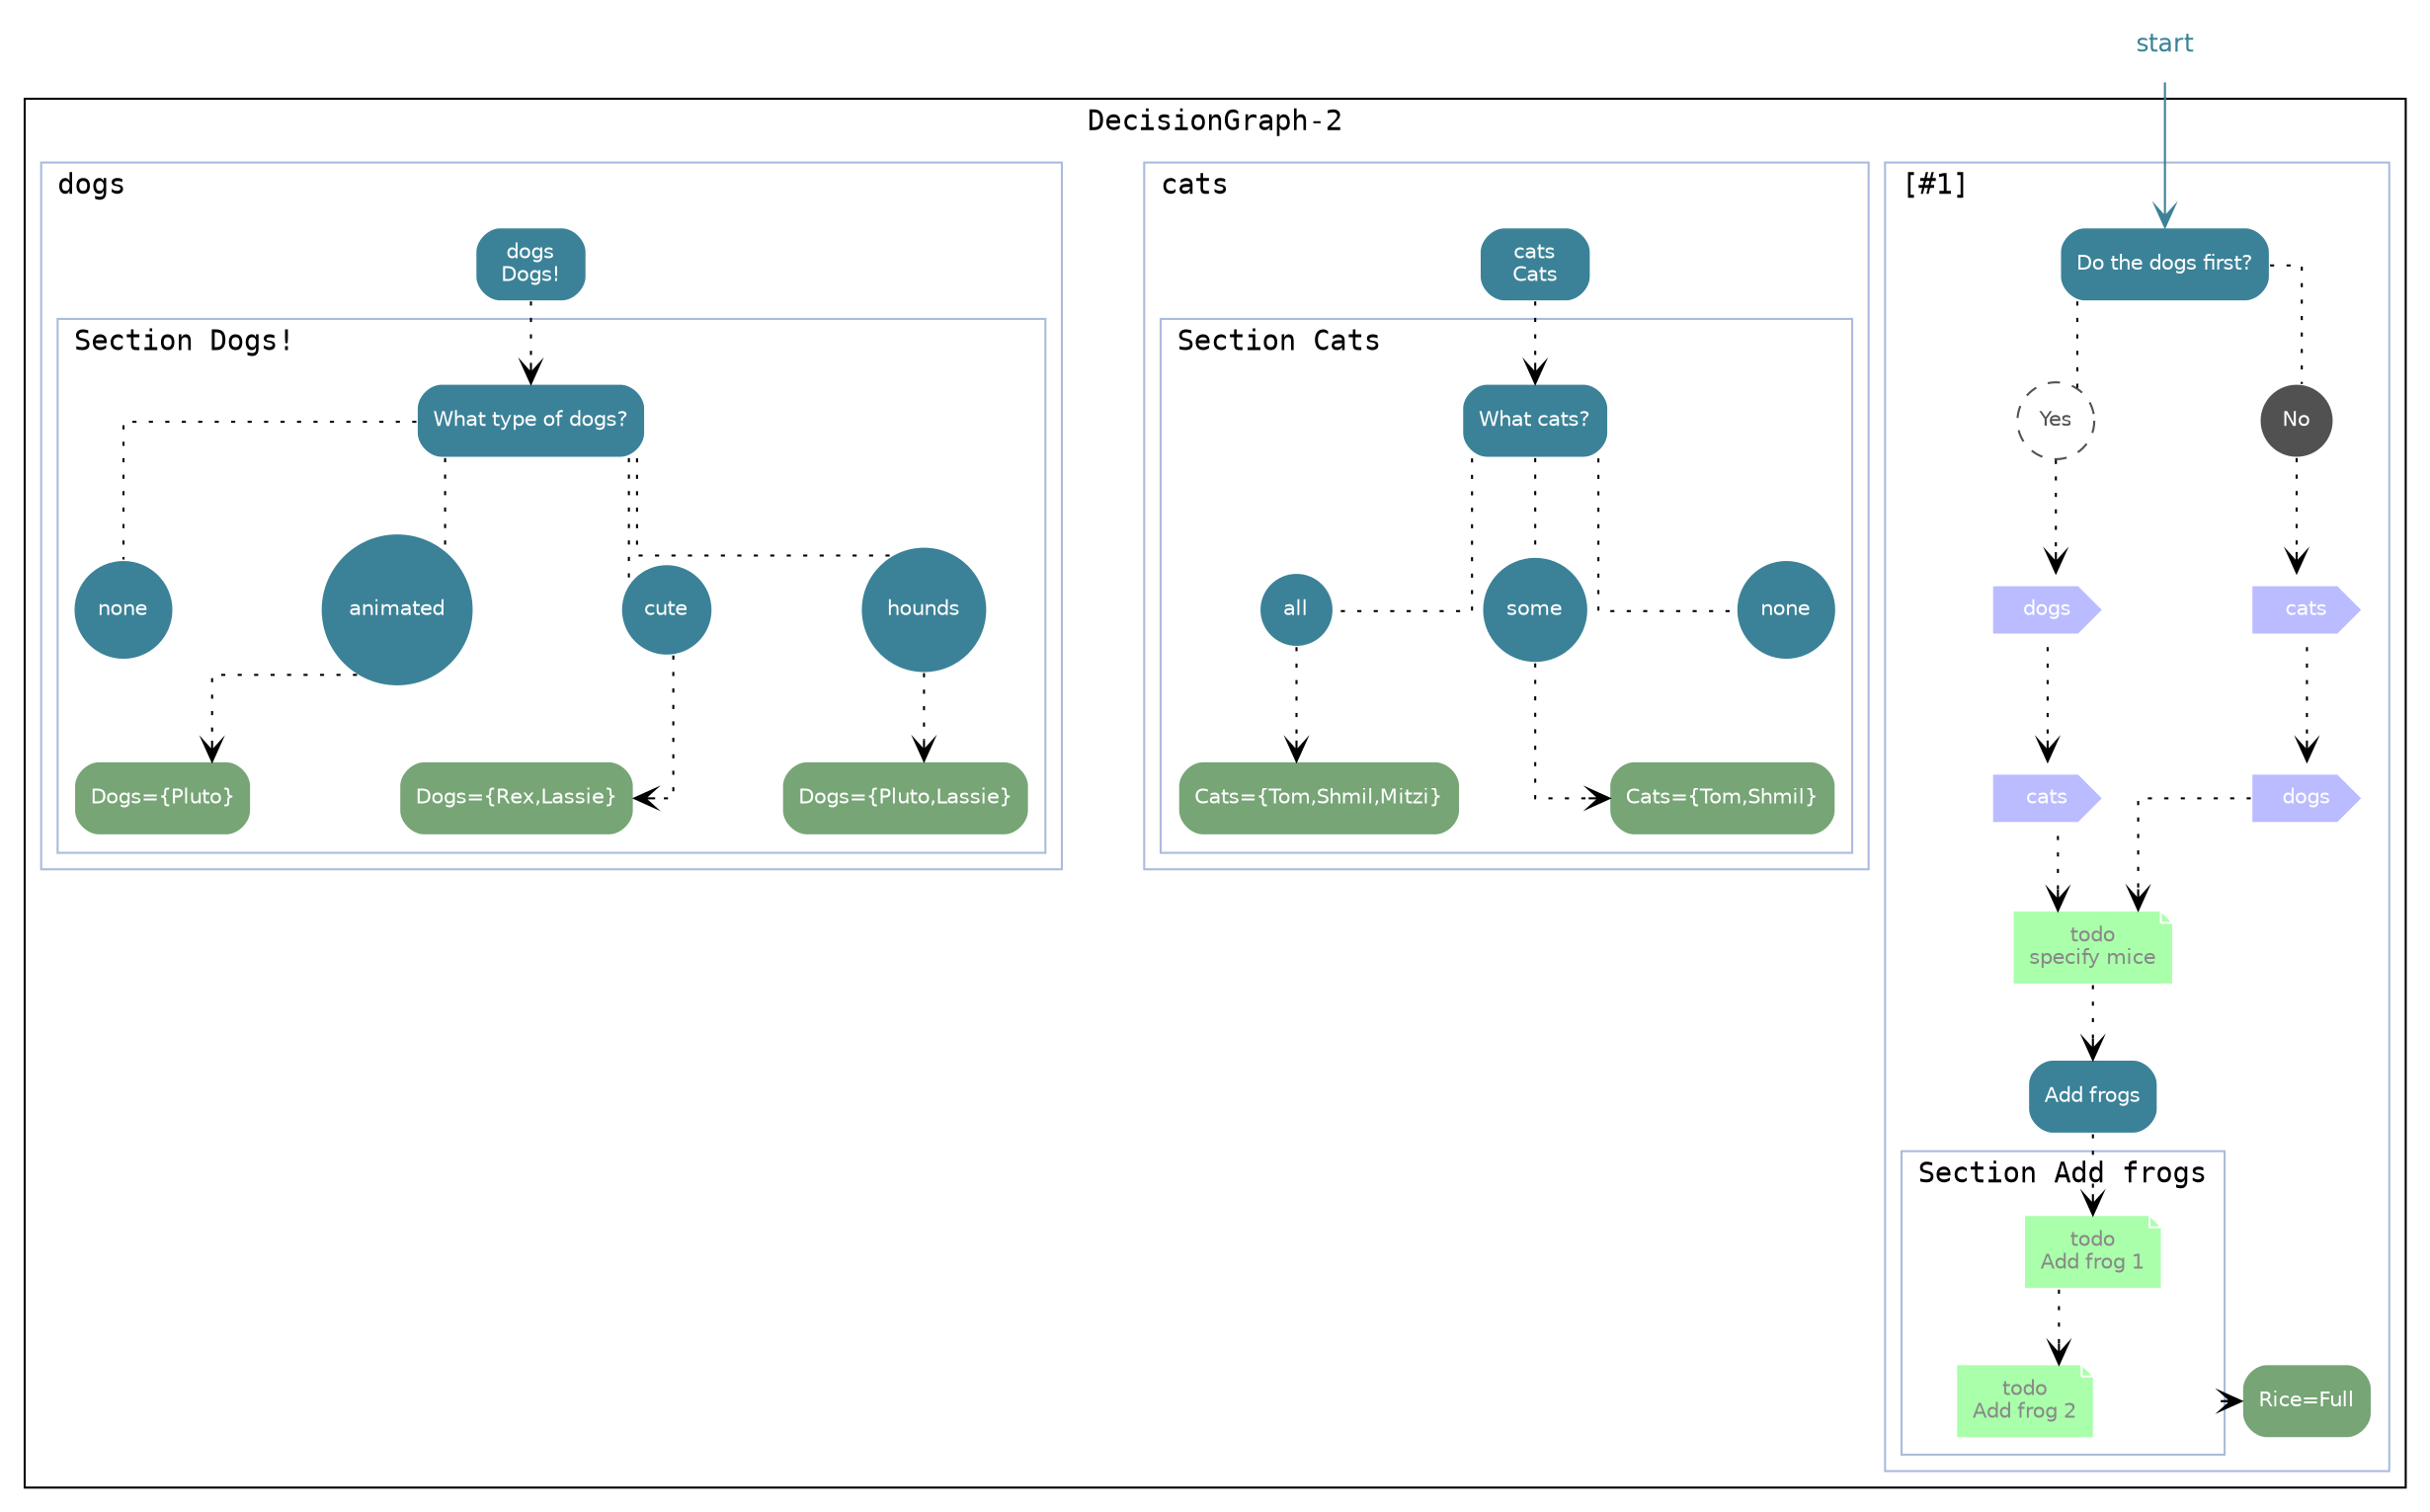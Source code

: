digraph decisionGraph {
fontname="Courier"
graph[splines=ortho, nodesep=1, concentrate=true compound=true]
edge [style=dotted arrowhead=open]
node [shape=Mrecord fillcolor="#3B8298" style="filled" fontcolor=white color=white fontname="Helvetica" fontsize="10"]
start[ fillcolor="transparent" shape="none" fontcolor="#3B8298" fontsize="12" ]
subgraph cluster_DecisionGraph_172 {
label="DecisionGraph-2"
subgraph cluster__18_091_19 {
label="[#1]"; color="#AABBDD"; labeljust="l"
_18_091_19[ label="Do the dogs first?" ]
_18_091_19_yes[ fillcolor="white" shape="circle" color="#515151" fontcolor="#515151" style="dashed" label="Yes" ]
_18_091_19 -> _18_091_19_yes[ arrowhead="none" ]
_18_092_19[ fillcolor="#BBBBFF" shape="cds" label="dogs" ]
_18_093_19[ fillcolor="#BBBBFF" shape="cds" label="cats" ]
_18_096_19[ fillcolor="#AAFFAA" shape="note" fontcolor="#888888" label="todo\nspecify mice" ]
_18_097_19[ label="Add frogs" ]
subgraph cluster_section__18_097_19{ 
label="Section Add frogs"
_18_098_19[ fillcolor="#AAFFAA" shape="note" fontcolor="#888888" label="todo\nAdd frog 1" ]
_18_099_19[ fillcolor="#AAFFAA" shape="note" fontcolor="#888888" label="todo\nAdd frog 2" ]
_18_098_19 -> _18_099_19
}
_18_097_19 -> _18_098_19
_18_0910_19[ fillcolor="#77A576" label="Rice=Full\n" ]
_18_098_19 -> _18_0910_19 [ltail=cluster_section__18_097_19]
_18_096_19 -> _18_097_19
_18_093_19 -> _18_096_19
_18_092_19 -> _18_093_19
_18_091_19_yes -> _18_092_19
_18_091_19_no[ fillcolor="#515151" shape="circle" fontcolor="white" label="No" ]
_18_091_19 -> _18_091_19_no[ arrowhead="none" ]
_18_094_19[ fillcolor="#BBBBFF" shape="cds" label="cats" ]
_18_095_19[ fillcolor="#BBBBFF" shape="cds" label="dogs" ]
_18_095_19 -> _18_096_19
_18_094_19 -> _18_095_19
_18_091_19_no -> _18_094_19
}
subgraph cluster_cats {
label="cats"; color="#AABBDD"; labeljust="l"
cats[ label="cats\nCats" ]
subgraph cluster_section_cats{ 
label="Section Cats"
_18_0917_19[ label="What cats?" ]
_18_0917_19_all[ fillcolor="#3B8298" shape="circle" fontcolor="white" label="all" ]
_18_0917_19 -> _18_0917_19_all[ arrowhead="none" ]
_18_0918_19[ fillcolor="#77A576" label="Cats=\{Tom,Shmil,Mitzi\}\n" ]
_18_0917_19_all -> _18_0918_19
_18_0917_19_some[ fillcolor="#3B8298" shape="circle" fontcolor="white" label="some" ]
_18_0917_19 -> _18_0917_19_some[ arrowhead="none" ]
_18_0919_19[ fillcolor="#77A576" label="Cats=\{Tom,Shmil\}\n" ]
_18_0917_19_some -> _18_0919_19
_18_0917_19_none[ fillcolor="#3B8298" shape="circle" fontcolor="white" label="none" ]
_18_0917_19 -> _18_0917_19_none[ arrowhead="none" ]
}
cats -> _18_0917_19
}
subgraph cluster_dogs {
label="dogs"; color="#AABBDD"; labeljust="l"
dogs[ label="dogs\nDogs!" ]
subgraph cluster_section_dogs{ 
label="Section Dogs!"
_18_0912_19[ label="What type of dogs?" ]
_18_0912_19_none[ fillcolor="#3B8298" shape="circle" fontcolor="white" label="none" ]
_18_0912_19 -> _18_0912_19_none[ arrowhead="none" ]
_18_0912_19_animated[ fillcolor="#3B8298" shape="circle" fontcolor="white" label="animated" ]
_18_0912_19 -> _18_0912_19_animated[ arrowhead="none" ]
_18_0913_19[ fillcolor="#77A576" label="Dogs=\{Pluto\}\n" ]
_18_0912_19_animated -> _18_0913_19
_18_0912_19_cute[ fillcolor="#3B8298" shape="circle" fontcolor="white" label="cute" ]
_18_0912_19 -> _18_0912_19_cute[ arrowhead="none" ]
_18_0914_19[ fillcolor="#77A576" label="Dogs=\{Rex,Lassie\}\n" ]
_18_0912_19_cute -> _18_0914_19
_18_0912_19_hounds[ fillcolor="#3B8298" shape="circle" fontcolor="white" label="hounds" ]
_18_0912_19 -> _18_0912_19_hounds[ arrowhead="none" ]
_18_0915_19[ fillcolor="#77A576" label="Dogs=\{Pluto,Lassie\}\n" ]
_18_0912_19_hounds -> _18_0915_19
}
dogs -> _18_0912_19
}
}
start -> _18_091_19[ penwidth="1.0" color="#3B8298" style="solid" ]{rank=source; start}
}
